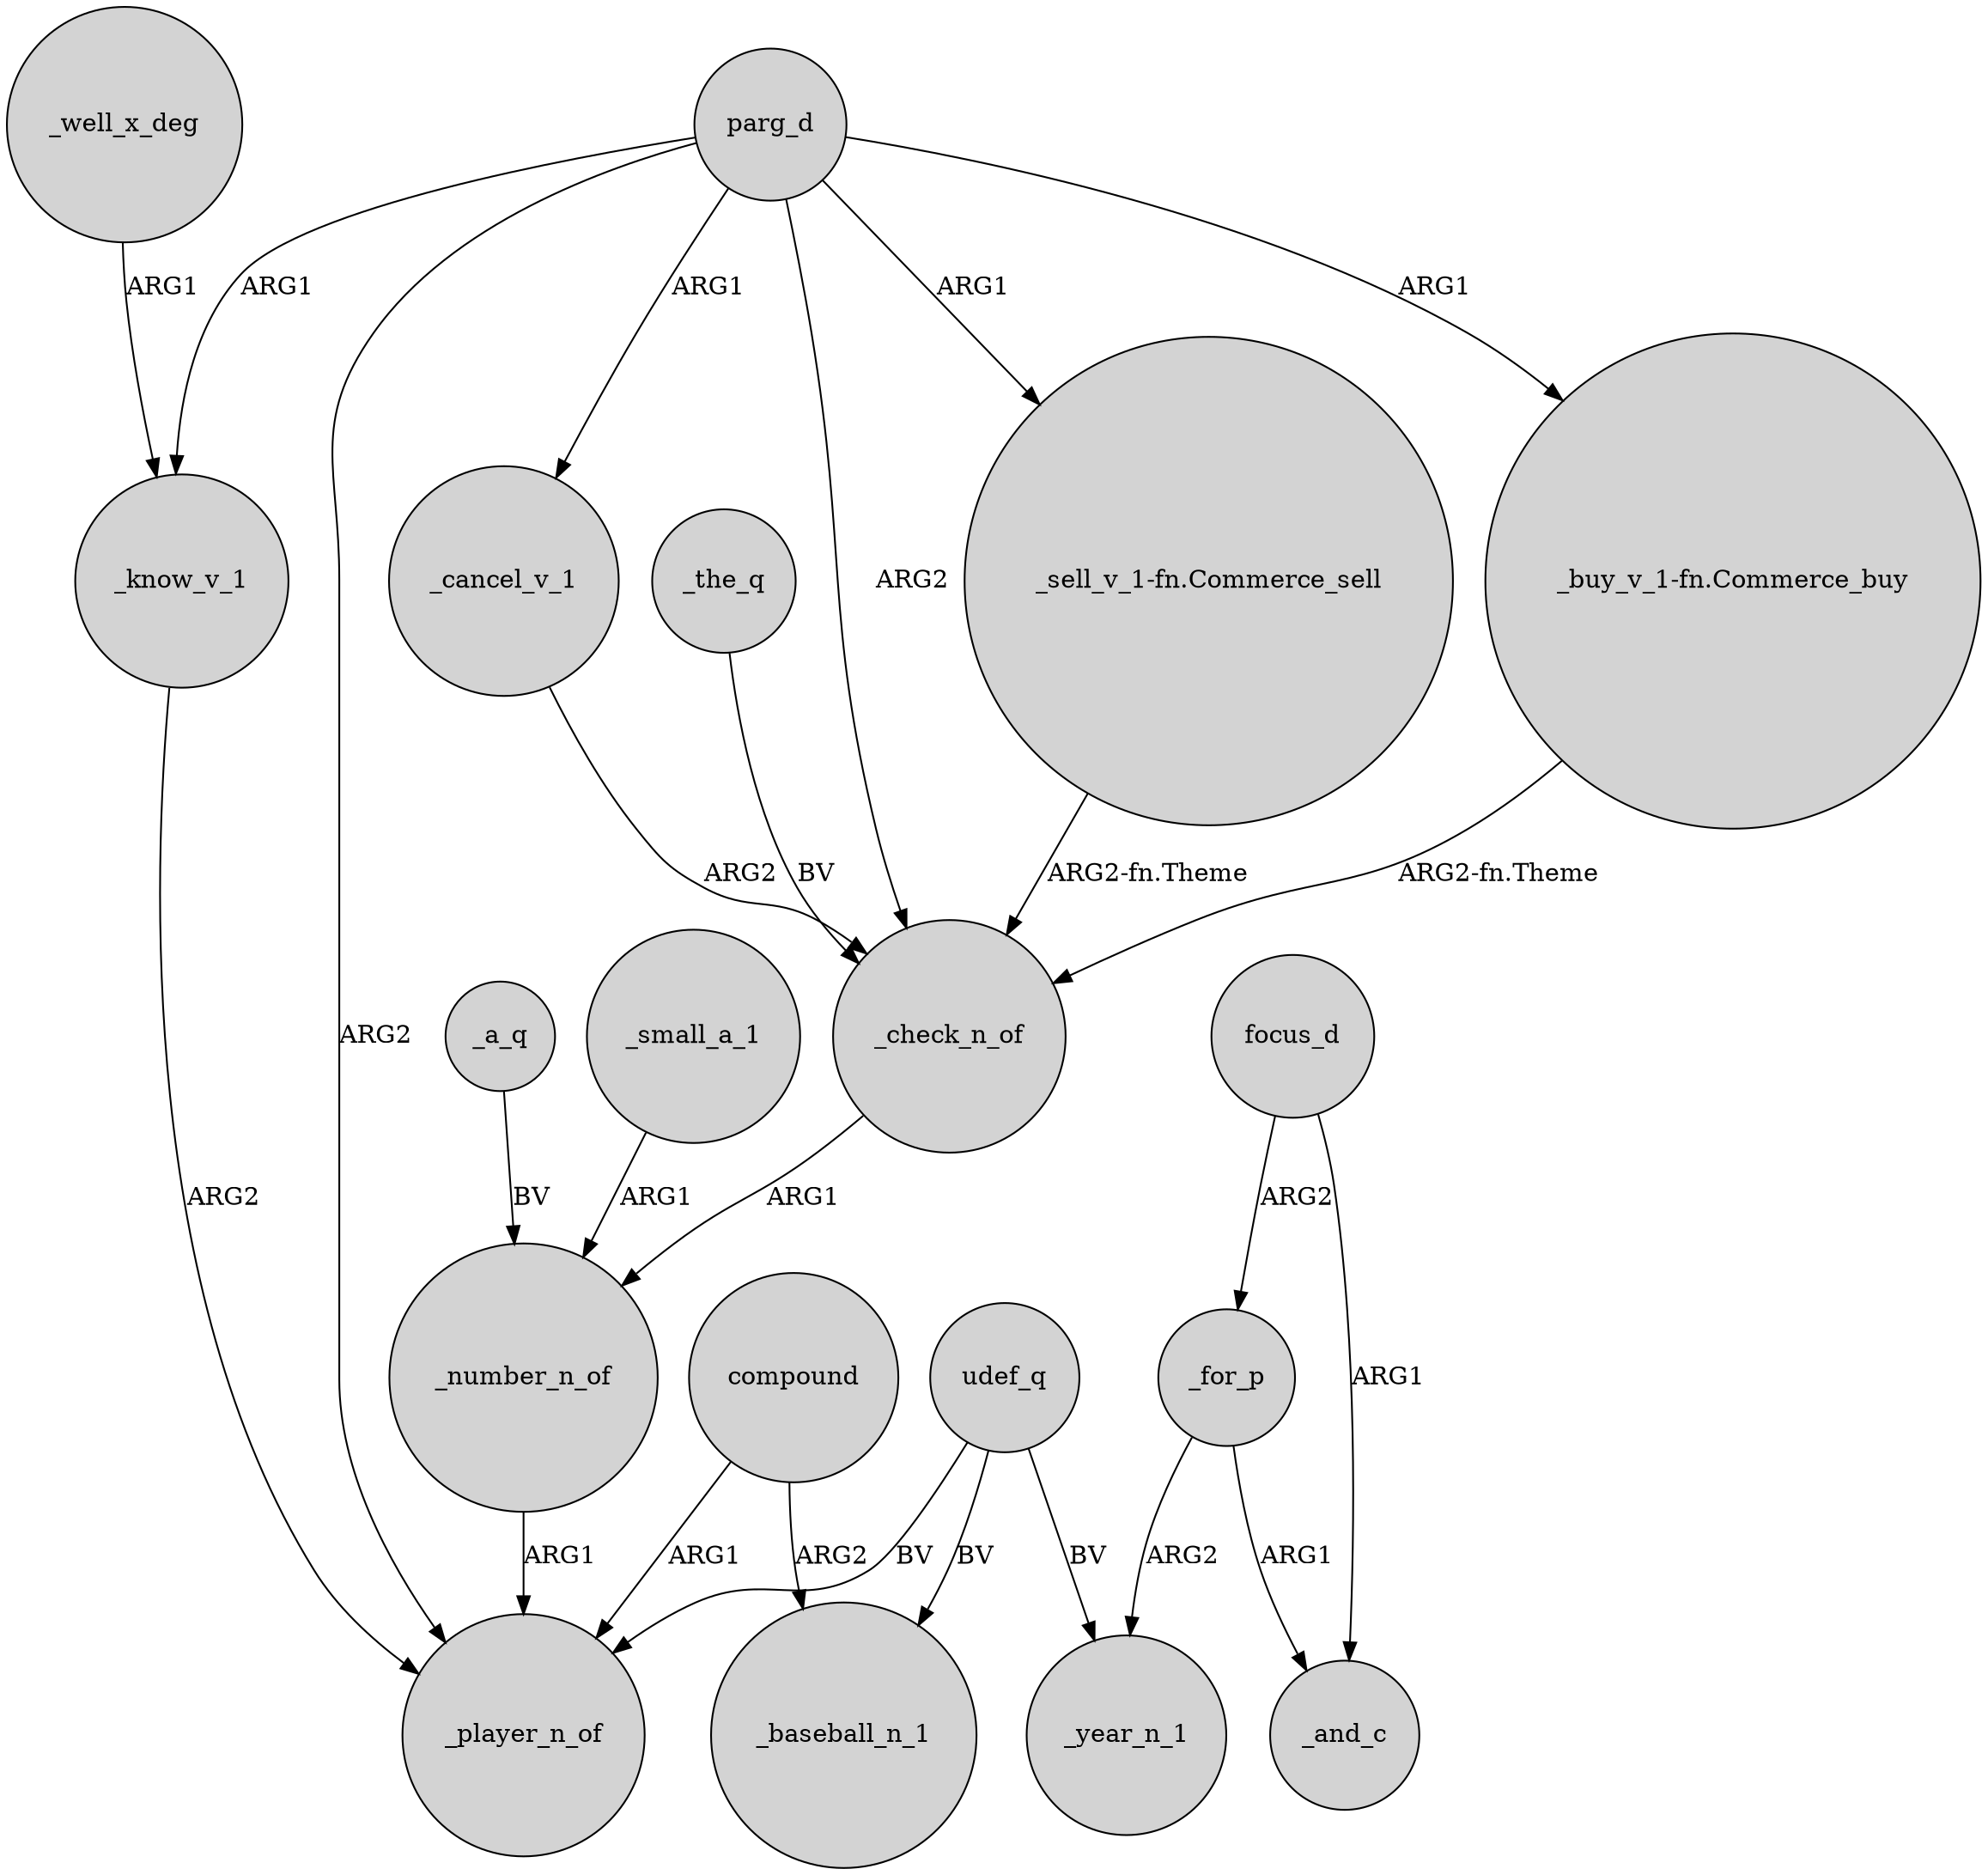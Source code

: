 digraph {
	node [shape=circle style=filled]
	_cancel_v_1 -> _check_n_of [label=ARG2]
	_a_q -> _number_n_of [label=BV]
	_for_p -> _year_n_1 [label=ARG2]
	_small_a_1 -> _number_n_of [label=ARG1]
	udef_q -> _baseball_n_1 [label=BV]
	udef_q -> _player_n_of [label=BV]
	"_buy_v_1-fn.Commerce_buy" -> _check_n_of [label="ARG2-fn.Theme"]
	parg_d -> _player_n_of [label=ARG2]
	parg_d -> "_sell_v_1-fn.Commerce_sell" [label=ARG1]
	_check_n_of -> _number_n_of [label=ARG1]
	_the_q -> _check_n_of [label=BV]
	focus_d -> _for_p [label=ARG2]
	"_sell_v_1-fn.Commerce_sell" -> _check_n_of [label="ARG2-fn.Theme"]
	parg_d -> "_buy_v_1-fn.Commerce_buy" [label=ARG1]
	compound -> _baseball_n_1 [label=ARG2]
	parg_d -> _check_n_of [label=ARG2]
	_number_n_of -> _player_n_of [label=ARG1]
	focus_d -> _and_c [label=ARG1]
	_know_v_1 -> _player_n_of [label=ARG2]
	parg_d -> _know_v_1 [label=ARG1]
	udef_q -> _year_n_1 [label=BV]
	compound -> _player_n_of [label=ARG1]
	parg_d -> _cancel_v_1 [label=ARG1]
	_well_x_deg -> _know_v_1 [label=ARG1]
	_for_p -> _and_c [label=ARG1]
}
